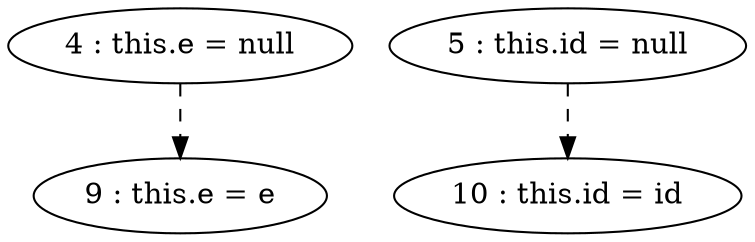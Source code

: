 digraph G {
"4 : this.e = null"
"4 : this.e = null" -> "9 : this.e = e" [style=dashed]
"5 : this.id = null"
"5 : this.id = null" -> "10 : this.id = id" [style=dashed]
"9 : this.e = e"
"10 : this.id = id"
}